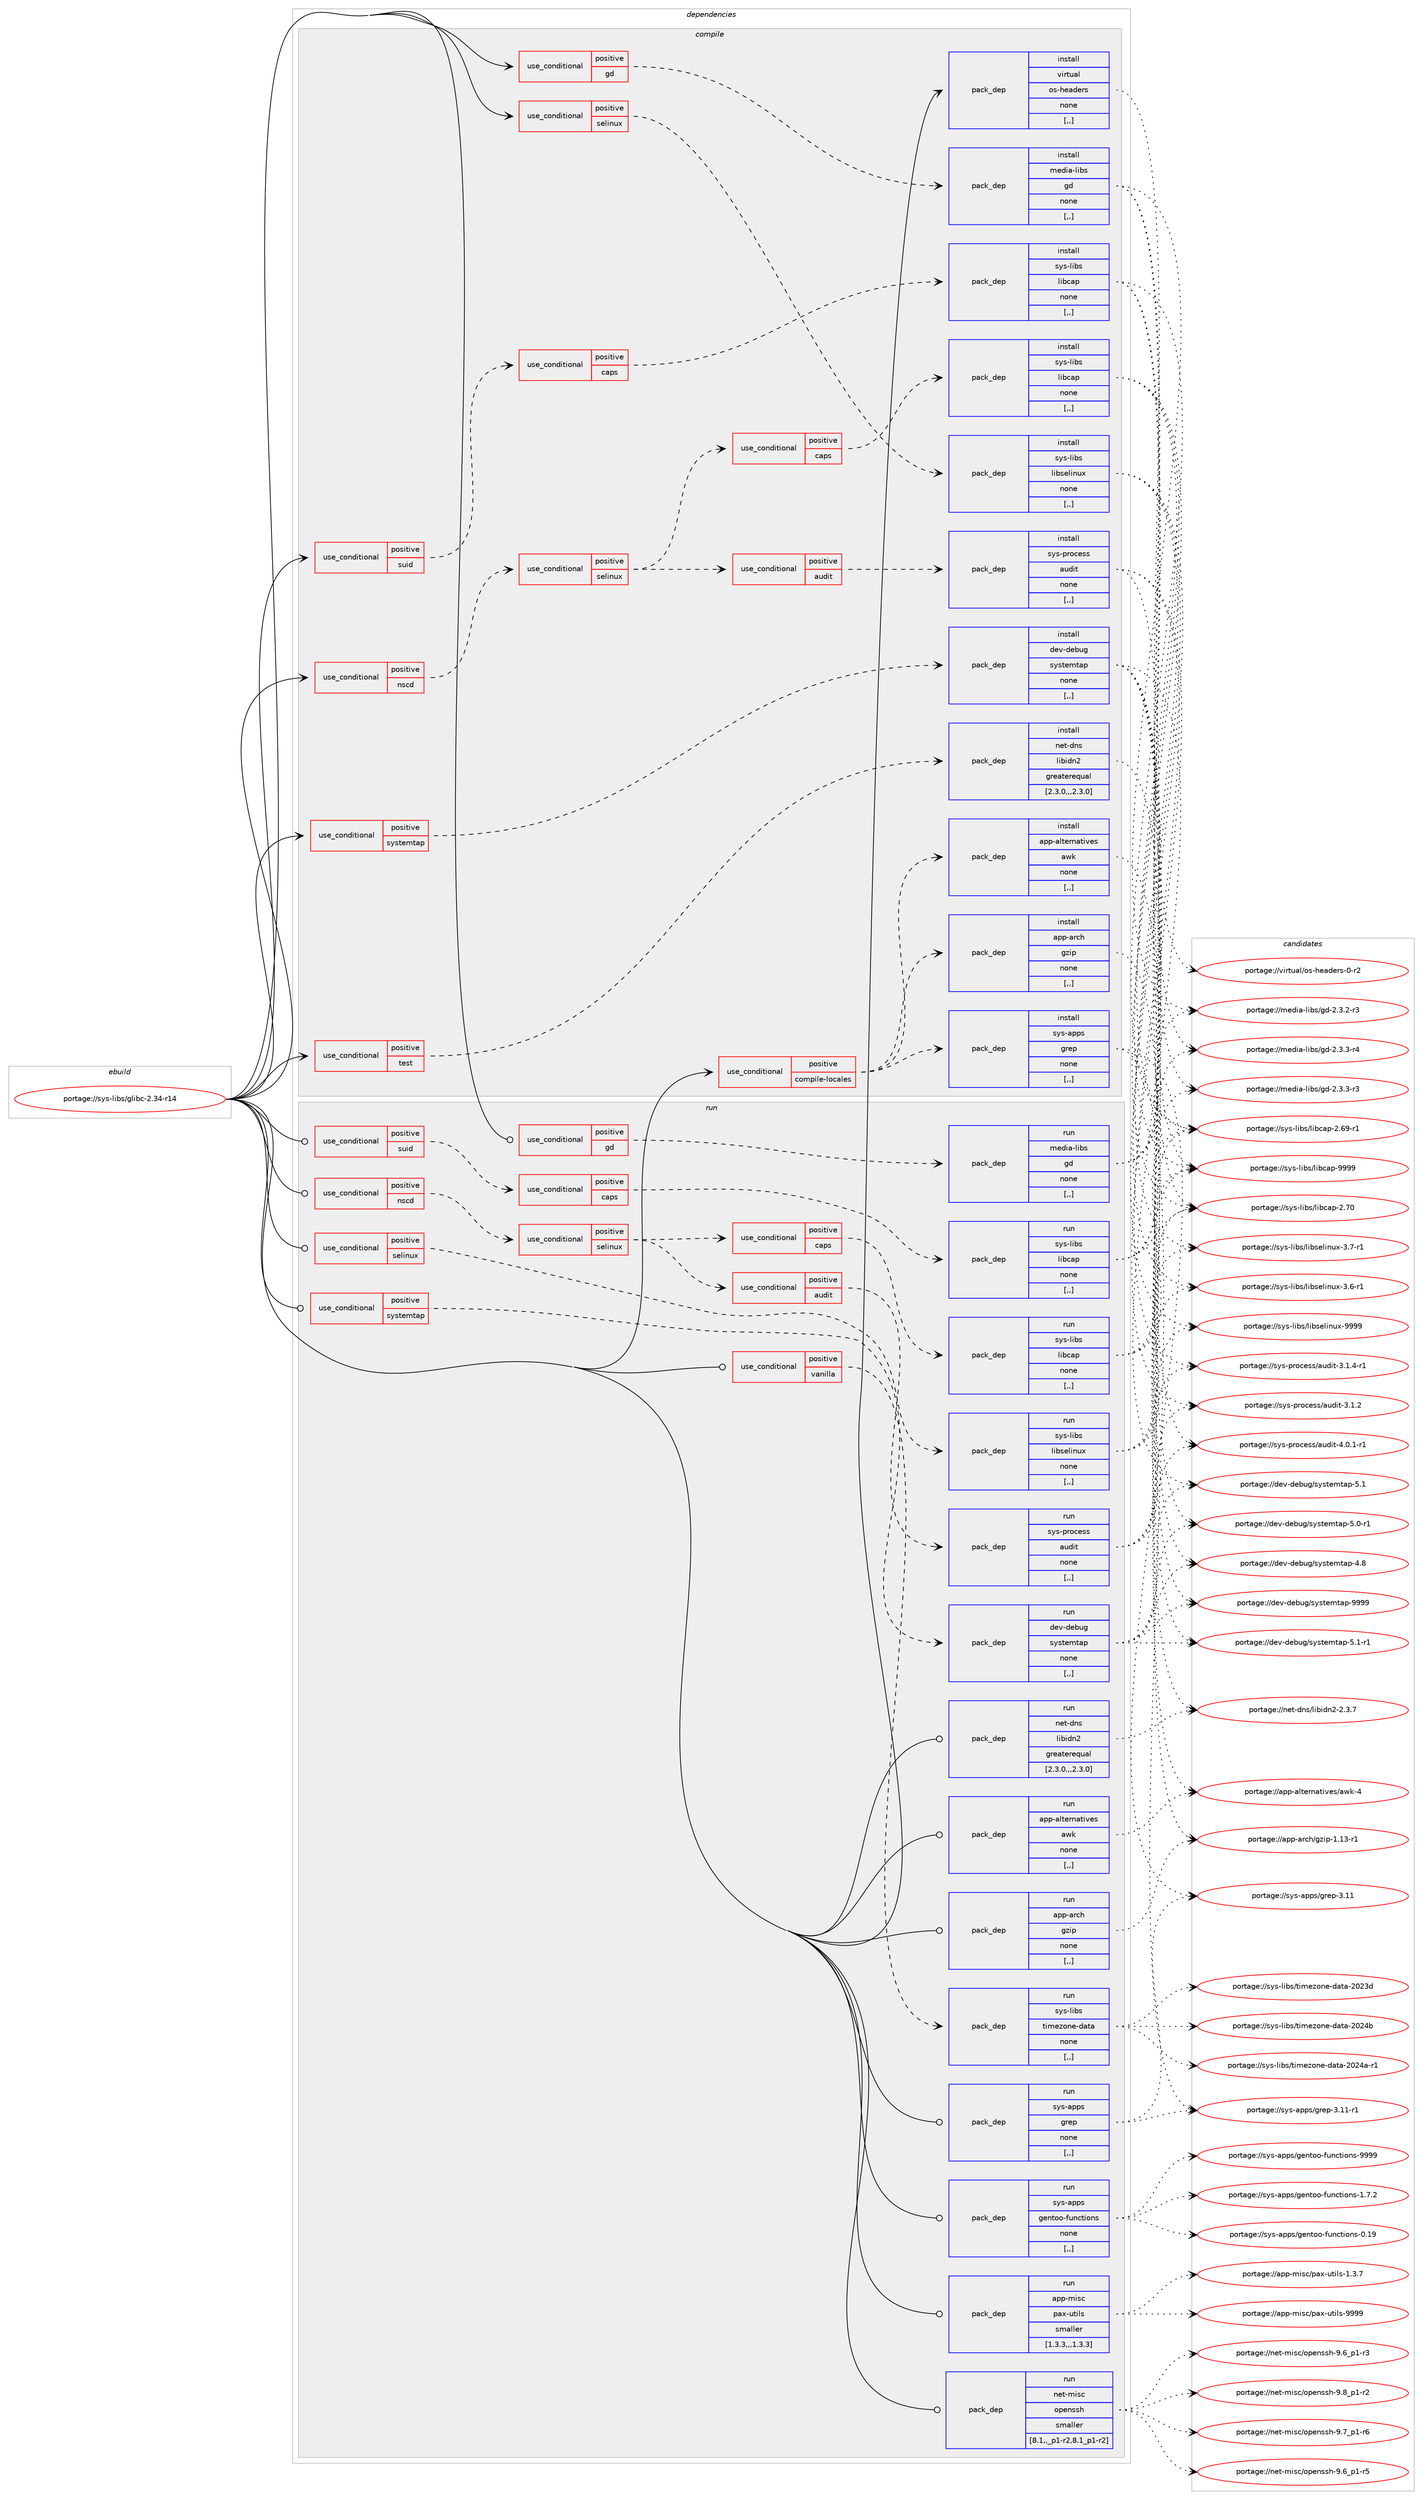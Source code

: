 digraph prolog {

# *************
# Graph options
# *************

newrank=true;
concentrate=true;
compound=true;
graph [rankdir=LR,fontname=Helvetica,fontsize=10,ranksep=1.5];#, ranksep=2.5, nodesep=0.2];
edge  [arrowhead=vee];
node  [fontname=Helvetica,fontsize=10];

# **********
# The ebuild
# **********

subgraph cluster_leftcol {
color=gray;
label=<<i>ebuild</i>>;
id [label="portage://sys-libs/glibc-2.34-r14", color=red, width=4, href="../sys-libs/glibc-2.34-r14.svg"];
}

# ****************
# The dependencies
# ****************

subgraph cluster_midcol {
color=gray;
label=<<i>dependencies</i>>;
subgraph cluster_compile {
fillcolor="#eeeeee";
style=filled;
label=<<i>compile</i>>;
subgraph cond10402 {
dependency28073 [label=<<TABLE BORDER="0" CELLBORDER="1" CELLSPACING="0" CELLPADDING="4"><TR><TD ROWSPAN="3" CELLPADDING="10">use_conditional</TD></TR><TR><TD>positive</TD></TR><TR><TD>compile-locales</TD></TR></TABLE>>, shape=none, color=red];
subgraph pack17578 {
dependency28074 [label=<<TABLE BORDER="0" CELLBORDER="1" CELLSPACING="0" CELLPADDING="4" WIDTH="220"><TR><TD ROWSPAN="6" CELLPADDING="30">pack_dep</TD></TR><TR><TD WIDTH="110">install</TD></TR><TR><TD>app-arch</TD></TR><TR><TD>gzip</TD></TR><TR><TD>none</TD></TR><TR><TD>[,,]</TD></TR></TABLE>>, shape=none, color=blue];
}
dependency28073:e -> dependency28074:w [weight=20,style="dashed",arrowhead="vee"];
subgraph pack17579 {
dependency28075 [label=<<TABLE BORDER="0" CELLBORDER="1" CELLSPACING="0" CELLPADDING="4" WIDTH="220"><TR><TD ROWSPAN="6" CELLPADDING="30">pack_dep</TD></TR><TR><TD WIDTH="110">install</TD></TR><TR><TD>sys-apps</TD></TR><TR><TD>grep</TD></TR><TR><TD>none</TD></TR><TR><TD>[,,]</TD></TR></TABLE>>, shape=none, color=blue];
}
dependency28073:e -> dependency28075:w [weight=20,style="dashed",arrowhead="vee"];
subgraph pack17580 {
dependency28076 [label=<<TABLE BORDER="0" CELLBORDER="1" CELLSPACING="0" CELLPADDING="4" WIDTH="220"><TR><TD ROWSPAN="6" CELLPADDING="30">pack_dep</TD></TR><TR><TD WIDTH="110">install</TD></TR><TR><TD>app-alternatives</TD></TR><TR><TD>awk</TD></TR><TR><TD>none</TD></TR><TR><TD>[,,]</TD></TR></TABLE>>, shape=none, color=blue];
}
dependency28073:e -> dependency28076:w [weight=20,style="dashed",arrowhead="vee"];
}
id:e -> dependency28073:w [weight=20,style="solid",arrowhead="vee"];
subgraph cond10403 {
dependency28077 [label=<<TABLE BORDER="0" CELLBORDER="1" CELLSPACING="0" CELLPADDING="4"><TR><TD ROWSPAN="3" CELLPADDING="10">use_conditional</TD></TR><TR><TD>positive</TD></TR><TR><TD>gd</TD></TR></TABLE>>, shape=none, color=red];
subgraph pack17581 {
dependency28078 [label=<<TABLE BORDER="0" CELLBORDER="1" CELLSPACING="0" CELLPADDING="4" WIDTH="220"><TR><TD ROWSPAN="6" CELLPADDING="30">pack_dep</TD></TR><TR><TD WIDTH="110">install</TD></TR><TR><TD>media-libs</TD></TR><TR><TD>gd</TD></TR><TR><TD>none</TD></TR><TR><TD>[,,]</TD></TR></TABLE>>, shape=none, color=blue];
}
dependency28077:e -> dependency28078:w [weight=20,style="dashed",arrowhead="vee"];
}
id:e -> dependency28077:w [weight=20,style="solid",arrowhead="vee"];
subgraph cond10404 {
dependency28079 [label=<<TABLE BORDER="0" CELLBORDER="1" CELLSPACING="0" CELLPADDING="4"><TR><TD ROWSPAN="3" CELLPADDING="10">use_conditional</TD></TR><TR><TD>positive</TD></TR><TR><TD>nscd</TD></TR></TABLE>>, shape=none, color=red];
subgraph cond10405 {
dependency28080 [label=<<TABLE BORDER="0" CELLBORDER="1" CELLSPACING="0" CELLPADDING="4"><TR><TD ROWSPAN="3" CELLPADDING="10">use_conditional</TD></TR><TR><TD>positive</TD></TR><TR><TD>selinux</TD></TR></TABLE>>, shape=none, color=red];
subgraph cond10406 {
dependency28081 [label=<<TABLE BORDER="0" CELLBORDER="1" CELLSPACING="0" CELLPADDING="4"><TR><TD ROWSPAN="3" CELLPADDING="10">use_conditional</TD></TR><TR><TD>positive</TD></TR><TR><TD>audit</TD></TR></TABLE>>, shape=none, color=red];
subgraph pack17582 {
dependency28082 [label=<<TABLE BORDER="0" CELLBORDER="1" CELLSPACING="0" CELLPADDING="4" WIDTH="220"><TR><TD ROWSPAN="6" CELLPADDING="30">pack_dep</TD></TR><TR><TD WIDTH="110">install</TD></TR><TR><TD>sys-process</TD></TR><TR><TD>audit</TD></TR><TR><TD>none</TD></TR><TR><TD>[,,]</TD></TR></TABLE>>, shape=none, color=blue];
}
dependency28081:e -> dependency28082:w [weight=20,style="dashed",arrowhead="vee"];
}
dependency28080:e -> dependency28081:w [weight=20,style="dashed",arrowhead="vee"];
subgraph cond10407 {
dependency28083 [label=<<TABLE BORDER="0" CELLBORDER="1" CELLSPACING="0" CELLPADDING="4"><TR><TD ROWSPAN="3" CELLPADDING="10">use_conditional</TD></TR><TR><TD>positive</TD></TR><TR><TD>caps</TD></TR></TABLE>>, shape=none, color=red];
subgraph pack17583 {
dependency28084 [label=<<TABLE BORDER="0" CELLBORDER="1" CELLSPACING="0" CELLPADDING="4" WIDTH="220"><TR><TD ROWSPAN="6" CELLPADDING="30">pack_dep</TD></TR><TR><TD WIDTH="110">install</TD></TR><TR><TD>sys-libs</TD></TR><TR><TD>libcap</TD></TR><TR><TD>none</TD></TR><TR><TD>[,,]</TD></TR></TABLE>>, shape=none, color=blue];
}
dependency28083:e -> dependency28084:w [weight=20,style="dashed",arrowhead="vee"];
}
dependency28080:e -> dependency28083:w [weight=20,style="dashed",arrowhead="vee"];
}
dependency28079:e -> dependency28080:w [weight=20,style="dashed",arrowhead="vee"];
}
id:e -> dependency28079:w [weight=20,style="solid",arrowhead="vee"];
subgraph cond10408 {
dependency28085 [label=<<TABLE BORDER="0" CELLBORDER="1" CELLSPACING="0" CELLPADDING="4"><TR><TD ROWSPAN="3" CELLPADDING="10">use_conditional</TD></TR><TR><TD>positive</TD></TR><TR><TD>selinux</TD></TR></TABLE>>, shape=none, color=red];
subgraph pack17584 {
dependency28086 [label=<<TABLE BORDER="0" CELLBORDER="1" CELLSPACING="0" CELLPADDING="4" WIDTH="220"><TR><TD ROWSPAN="6" CELLPADDING="30">pack_dep</TD></TR><TR><TD WIDTH="110">install</TD></TR><TR><TD>sys-libs</TD></TR><TR><TD>libselinux</TD></TR><TR><TD>none</TD></TR><TR><TD>[,,]</TD></TR></TABLE>>, shape=none, color=blue];
}
dependency28085:e -> dependency28086:w [weight=20,style="dashed",arrowhead="vee"];
}
id:e -> dependency28085:w [weight=20,style="solid",arrowhead="vee"];
subgraph cond10409 {
dependency28087 [label=<<TABLE BORDER="0" CELLBORDER="1" CELLSPACING="0" CELLPADDING="4"><TR><TD ROWSPAN="3" CELLPADDING="10">use_conditional</TD></TR><TR><TD>positive</TD></TR><TR><TD>suid</TD></TR></TABLE>>, shape=none, color=red];
subgraph cond10410 {
dependency28088 [label=<<TABLE BORDER="0" CELLBORDER="1" CELLSPACING="0" CELLPADDING="4"><TR><TD ROWSPAN="3" CELLPADDING="10">use_conditional</TD></TR><TR><TD>positive</TD></TR><TR><TD>caps</TD></TR></TABLE>>, shape=none, color=red];
subgraph pack17585 {
dependency28089 [label=<<TABLE BORDER="0" CELLBORDER="1" CELLSPACING="0" CELLPADDING="4" WIDTH="220"><TR><TD ROWSPAN="6" CELLPADDING="30">pack_dep</TD></TR><TR><TD WIDTH="110">install</TD></TR><TR><TD>sys-libs</TD></TR><TR><TD>libcap</TD></TR><TR><TD>none</TD></TR><TR><TD>[,,]</TD></TR></TABLE>>, shape=none, color=blue];
}
dependency28088:e -> dependency28089:w [weight=20,style="dashed",arrowhead="vee"];
}
dependency28087:e -> dependency28088:w [weight=20,style="dashed",arrowhead="vee"];
}
id:e -> dependency28087:w [weight=20,style="solid",arrowhead="vee"];
subgraph cond10411 {
dependency28090 [label=<<TABLE BORDER="0" CELLBORDER="1" CELLSPACING="0" CELLPADDING="4"><TR><TD ROWSPAN="3" CELLPADDING="10">use_conditional</TD></TR><TR><TD>positive</TD></TR><TR><TD>systemtap</TD></TR></TABLE>>, shape=none, color=red];
subgraph pack17586 {
dependency28091 [label=<<TABLE BORDER="0" CELLBORDER="1" CELLSPACING="0" CELLPADDING="4" WIDTH="220"><TR><TD ROWSPAN="6" CELLPADDING="30">pack_dep</TD></TR><TR><TD WIDTH="110">install</TD></TR><TR><TD>dev-debug</TD></TR><TR><TD>systemtap</TD></TR><TR><TD>none</TD></TR><TR><TD>[,,]</TD></TR></TABLE>>, shape=none, color=blue];
}
dependency28090:e -> dependency28091:w [weight=20,style="dashed",arrowhead="vee"];
}
id:e -> dependency28090:w [weight=20,style="solid",arrowhead="vee"];
subgraph cond10412 {
dependency28092 [label=<<TABLE BORDER="0" CELLBORDER="1" CELLSPACING="0" CELLPADDING="4"><TR><TD ROWSPAN="3" CELLPADDING="10">use_conditional</TD></TR><TR><TD>positive</TD></TR><TR><TD>test</TD></TR></TABLE>>, shape=none, color=red];
subgraph pack17587 {
dependency28093 [label=<<TABLE BORDER="0" CELLBORDER="1" CELLSPACING="0" CELLPADDING="4" WIDTH="220"><TR><TD ROWSPAN="6" CELLPADDING="30">pack_dep</TD></TR><TR><TD WIDTH="110">install</TD></TR><TR><TD>net-dns</TD></TR><TR><TD>libidn2</TD></TR><TR><TD>greaterequal</TD></TR><TR><TD>[2.3.0,,,2.3.0]</TD></TR></TABLE>>, shape=none, color=blue];
}
dependency28092:e -> dependency28093:w [weight=20,style="dashed",arrowhead="vee"];
}
id:e -> dependency28092:w [weight=20,style="solid",arrowhead="vee"];
subgraph pack17588 {
dependency28094 [label=<<TABLE BORDER="0" CELLBORDER="1" CELLSPACING="0" CELLPADDING="4" WIDTH="220"><TR><TD ROWSPAN="6" CELLPADDING="30">pack_dep</TD></TR><TR><TD WIDTH="110">install</TD></TR><TR><TD>virtual</TD></TR><TR><TD>os-headers</TD></TR><TR><TD>none</TD></TR><TR><TD>[,,]</TD></TR></TABLE>>, shape=none, color=blue];
}
id:e -> dependency28094:w [weight=20,style="solid",arrowhead="vee"];
}
subgraph cluster_compileandrun {
fillcolor="#eeeeee";
style=filled;
label=<<i>compile and run</i>>;
}
subgraph cluster_run {
fillcolor="#eeeeee";
style=filled;
label=<<i>run</i>>;
subgraph cond10413 {
dependency28095 [label=<<TABLE BORDER="0" CELLBORDER="1" CELLSPACING="0" CELLPADDING="4"><TR><TD ROWSPAN="3" CELLPADDING="10">use_conditional</TD></TR><TR><TD>positive</TD></TR><TR><TD>gd</TD></TR></TABLE>>, shape=none, color=red];
subgraph pack17589 {
dependency28096 [label=<<TABLE BORDER="0" CELLBORDER="1" CELLSPACING="0" CELLPADDING="4" WIDTH="220"><TR><TD ROWSPAN="6" CELLPADDING="30">pack_dep</TD></TR><TR><TD WIDTH="110">run</TD></TR><TR><TD>media-libs</TD></TR><TR><TD>gd</TD></TR><TR><TD>none</TD></TR><TR><TD>[,,]</TD></TR></TABLE>>, shape=none, color=blue];
}
dependency28095:e -> dependency28096:w [weight=20,style="dashed",arrowhead="vee"];
}
id:e -> dependency28095:w [weight=20,style="solid",arrowhead="odot"];
subgraph cond10414 {
dependency28097 [label=<<TABLE BORDER="0" CELLBORDER="1" CELLSPACING="0" CELLPADDING="4"><TR><TD ROWSPAN="3" CELLPADDING="10">use_conditional</TD></TR><TR><TD>positive</TD></TR><TR><TD>nscd</TD></TR></TABLE>>, shape=none, color=red];
subgraph cond10415 {
dependency28098 [label=<<TABLE BORDER="0" CELLBORDER="1" CELLSPACING="0" CELLPADDING="4"><TR><TD ROWSPAN="3" CELLPADDING="10">use_conditional</TD></TR><TR><TD>positive</TD></TR><TR><TD>selinux</TD></TR></TABLE>>, shape=none, color=red];
subgraph cond10416 {
dependency28099 [label=<<TABLE BORDER="0" CELLBORDER="1" CELLSPACING="0" CELLPADDING="4"><TR><TD ROWSPAN="3" CELLPADDING="10">use_conditional</TD></TR><TR><TD>positive</TD></TR><TR><TD>audit</TD></TR></TABLE>>, shape=none, color=red];
subgraph pack17590 {
dependency28100 [label=<<TABLE BORDER="0" CELLBORDER="1" CELLSPACING="0" CELLPADDING="4" WIDTH="220"><TR><TD ROWSPAN="6" CELLPADDING="30">pack_dep</TD></TR><TR><TD WIDTH="110">run</TD></TR><TR><TD>sys-process</TD></TR><TR><TD>audit</TD></TR><TR><TD>none</TD></TR><TR><TD>[,,]</TD></TR></TABLE>>, shape=none, color=blue];
}
dependency28099:e -> dependency28100:w [weight=20,style="dashed",arrowhead="vee"];
}
dependency28098:e -> dependency28099:w [weight=20,style="dashed",arrowhead="vee"];
subgraph cond10417 {
dependency28101 [label=<<TABLE BORDER="0" CELLBORDER="1" CELLSPACING="0" CELLPADDING="4"><TR><TD ROWSPAN="3" CELLPADDING="10">use_conditional</TD></TR><TR><TD>positive</TD></TR><TR><TD>caps</TD></TR></TABLE>>, shape=none, color=red];
subgraph pack17591 {
dependency28102 [label=<<TABLE BORDER="0" CELLBORDER="1" CELLSPACING="0" CELLPADDING="4" WIDTH="220"><TR><TD ROWSPAN="6" CELLPADDING="30">pack_dep</TD></TR><TR><TD WIDTH="110">run</TD></TR><TR><TD>sys-libs</TD></TR><TR><TD>libcap</TD></TR><TR><TD>none</TD></TR><TR><TD>[,,]</TD></TR></TABLE>>, shape=none, color=blue];
}
dependency28101:e -> dependency28102:w [weight=20,style="dashed",arrowhead="vee"];
}
dependency28098:e -> dependency28101:w [weight=20,style="dashed",arrowhead="vee"];
}
dependency28097:e -> dependency28098:w [weight=20,style="dashed",arrowhead="vee"];
}
id:e -> dependency28097:w [weight=20,style="solid",arrowhead="odot"];
subgraph cond10418 {
dependency28103 [label=<<TABLE BORDER="0" CELLBORDER="1" CELLSPACING="0" CELLPADDING="4"><TR><TD ROWSPAN="3" CELLPADDING="10">use_conditional</TD></TR><TR><TD>positive</TD></TR><TR><TD>selinux</TD></TR></TABLE>>, shape=none, color=red];
subgraph pack17592 {
dependency28104 [label=<<TABLE BORDER="0" CELLBORDER="1" CELLSPACING="0" CELLPADDING="4" WIDTH="220"><TR><TD ROWSPAN="6" CELLPADDING="30">pack_dep</TD></TR><TR><TD WIDTH="110">run</TD></TR><TR><TD>sys-libs</TD></TR><TR><TD>libselinux</TD></TR><TR><TD>none</TD></TR><TR><TD>[,,]</TD></TR></TABLE>>, shape=none, color=blue];
}
dependency28103:e -> dependency28104:w [weight=20,style="dashed",arrowhead="vee"];
}
id:e -> dependency28103:w [weight=20,style="solid",arrowhead="odot"];
subgraph cond10419 {
dependency28105 [label=<<TABLE BORDER="0" CELLBORDER="1" CELLSPACING="0" CELLPADDING="4"><TR><TD ROWSPAN="3" CELLPADDING="10">use_conditional</TD></TR><TR><TD>positive</TD></TR><TR><TD>suid</TD></TR></TABLE>>, shape=none, color=red];
subgraph cond10420 {
dependency28106 [label=<<TABLE BORDER="0" CELLBORDER="1" CELLSPACING="0" CELLPADDING="4"><TR><TD ROWSPAN="3" CELLPADDING="10">use_conditional</TD></TR><TR><TD>positive</TD></TR><TR><TD>caps</TD></TR></TABLE>>, shape=none, color=red];
subgraph pack17593 {
dependency28107 [label=<<TABLE BORDER="0" CELLBORDER="1" CELLSPACING="0" CELLPADDING="4" WIDTH="220"><TR><TD ROWSPAN="6" CELLPADDING="30">pack_dep</TD></TR><TR><TD WIDTH="110">run</TD></TR><TR><TD>sys-libs</TD></TR><TR><TD>libcap</TD></TR><TR><TD>none</TD></TR><TR><TD>[,,]</TD></TR></TABLE>>, shape=none, color=blue];
}
dependency28106:e -> dependency28107:w [weight=20,style="dashed",arrowhead="vee"];
}
dependency28105:e -> dependency28106:w [weight=20,style="dashed",arrowhead="vee"];
}
id:e -> dependency28105:w [weight=20,style="solid",arrowhead="odot"];
subgraph cond10421 {
dependency28108 [label=<<TABLE BORDER="0" CELLBORDER="1" CELLSPACING="0" CELLPADDING="4"><TR><TD ROWSPAN="3" CELLPADDING="10">use_conditional</TD></TR><TR><TD>positive</TD></TR><TR><TD>systemtap</TD></TR></TABLE>>, shape=none, color=red];
subgraph pack17594 {
dependency28109 [label=<<TABLE BORDER="0" CELLBORDER="1" CELLSPACING="0" CELLPADDING="4" WIDTH="220"><TR><TD ROWSPAN="6" CELLPADDING="30">pack_dep</TD></TR><TR><TD WIDTH="110">run</TD></TR><TR><TD>dev-debug</TD></TR><TR><TD>systemtap</TD></TR><TR><TD>none</TD></TR><TR><TD>[,,]</TD></TR></TABLE>>, shape=none, color=blue];
}
dependency28108:e -> dependency28109:w [weight=20,style="dashed",arrowhead="vee"];
}
id:e -> dependency28108:w [weight=20,style="solid",arrowhead="odot"];
subgraph cond10422 {
dependency28110 [label=<<TABLE BORDER="0" CELLBORDER="1" CELLSPACING="0" CELLPADDING="4"><TR><TD ROWSPAN="3" CELLPADDING="10">use_conditional</TD></TR><TR><TD>positive</TD></TR><TR><TD>vanilla</TD></TR></TABLE>>, shape=none, color=red];
subgraph pack17595 {
dependency28111 [label=<<TABLE BORDER="0" CELLBORDER="1" CELLSPACING="0" CELLPADDING="4" WIDTH="220"><TR><TD ROWSPAN="6" CELLPADDING="30">pack_dep</TD></TR><TR><TD WIDTH="110">run</TD></TR><TR><TD>sys-libs</TD></TR><TR><TD>timezone-data</TD></TR><TR><TD>none</TD></TR><TR><TD>[,,]</TD></TR></TABLE>>, shape=none, color=blue];
}
dependency28110:e -> dependency28111:w [weight=20,style="dashed",arrowhead="vee"];
}
id:e -> dependency28110:w [weight=20,style="solid",arrowhead="odot"];
subgraph pack17596 {
dependency28112 [label=<<TABLE BORDER="0" CELLBORDER="1" CELLSPACING="0" CELLPADDING="4" WIDTH="220"><TR><TD ROWSPAN="6" CELLPADDING="30">pack_dep</TD></TR><TR><TD WIDTH="110">run</TD></TR><TR><TD>app-alternatives</TD></TR><TR><TD>awk</TD></TR><TR><TD>none</TD></TR><TR><TD>[,,]</TD></TR></TABLE>>, shape=none, color=blue];
}
id:e -> dependency28112:w [weight=20,style="solid",arrowhead="odot"];
subgraph pack17597 {
dependency28113 [label=<<TABLE BORDER="0" CELLBORDER="1" CELLSPACING="0" CELLPADDING="4" WIDTH="220"><TR><TD ROWSPAN="6" CELLPADDING="30">pack_dep</TD></TR><TR><TD WIDTH="110">run</TD></TR><TR><TD>app-arch</TD></TR><TR><TD>gzip</TD></TR><TR><TD>none</TD></TR><TR><TD>[,,]</TD></TR></TABLE>>, shape=none, color=blue];
}
id:e -> dependency28113:w [weight=20,style="solid",arrowhead="odot"];
subgraph pack17598 {
dependency28114 [label=<<TABLE BORDER="0" CELLBORDER="1" CELLSPACING="0" CELLPADDING="4" WIDTH="220"><TR><TD ROWSPAN="6" CELLPADDING="30">pack_dep</TD></TR><TR><TD WIDTH="110">run</TD></TR><TR><TD>net-dns</TD></TR><TR><TD>libidn2</TD></TR><TR><TD>greaterequal</TD></TR><TR><TD>[2.3.0,,,2.3.0]</TD></TR></TABLE>>, shape=none, color=blue];
}
id:e -> dependency28114:w [weight=20,style="solid",arrowhead="odot"];
subgraph pack17599 {
dependency28115 [label=<<TABLE BORDER="0" CELLBORDER="1" CELLSPACING="0" CELLPADDING="4" WIDTH="220"><TR><TD ROWSPAN="6" CELLPADDING="30">pack_dep</TD></TR><TR><TD WIDTH="110">run</TD></TR><TR><TD>sys-apps</TD></TR><TR><TD>gentoo-functions</TD></TR><TR><TD>none</TD></TR><TR><TD>[,,]</TD></TR></TABLE>>, shape=none, color=blue];
}
id:e -> dependency28115:w [weight=20,style="solid",arrowhead="odot"];
subgraph pack17600 {
dependency28116 [label=<<TABLE BORDER="0" CELLBORDER="1" CELLSPACING="0" CELLPADDING="4" WIDTH="220"><TR><TD ROWSPAN="6" CELLPADDING="30">pack_dep</TD></TR><TR><TD WIDTH="110">run</TD></TR><TR><TD>sys-apps</TD></TR><TR><TD>grep</TD></TR><TR><TD>none</TD></TR><TR><TD>[,,]</TD></TR></TABLE>>, shape=none, color=blue];
}
id:e -> dependency28116:w [weight=20,style="solid",arrowhead="odot"];
subgraph pack17601 {
dependency28117 [label=<<TABLE BORDER="0" CELLBORDER="1" CELLSPACING="0" CELLPADDING="4" WIDTH="220"><TR><TD ROWSPAN="6" CELLPADDING="30">pack_dep</TD></TR><TR><TD WIDTH="110">run</TD></TR><TR><TD>app-misc</TD></TR><TR><TD>pax-utils</TD></TR><TR><TD>smaller</TD></TR><TR><TD>[1.3.3,,,1.3.3]</TD></TR></TABLE>>, shape=none, color=blue];
}
id:e -> dependency28117:w [weight=20,style="solid",arrowhead="odot"];
subgraph pack17602 {
dependency28118 [label=<<TABLE BORDER="0" CELLBORDER="1" CELLSPACING="0" CELLPADDING="4" WIDTH="220"><TR><TD ROWSPAN="6" CELLPADDING="30">pack_dep</TD></TR><TR><TD WIDTH="110">run</TD></TR><TR><TD>net-misc</TD></TR><TR><TD>openssh</TD></TR><TR><TD>smaller</TD></TR><TR><TD>[8.1,,_p1-r2,8.1_p1-r2]</TD></TR></TABLE>>, shape=none, color=blue];
}
id:e -> dependency28118:w [weight=20,style="solid",arrowhead="odot"];
}
}

# **************
# The candidates
# **************

subgraph cluster_choices {
rank=same;
color=gray;
label=<<i>candidates</i>>;

subgraph choice17578 {
color=black;
nodesep=1;
choice971121124597114991044710312210511245494649514511449 [label="portage://app-arch/gzip-1.13-r1", color=red, width=4,href="../app-arch/gzip-1.13-r1.svg"];
dependency28074:e -> choice971121124597114991044710312210511245494649514511449:w [style=dotted,weight="100"];
}
subgraph choice17579 {
color=black;
nodesep=1;
choice11512111545971121121154710311410111245514649494511449 [label="portage://sys-apps/grep-3.11-r1", color=red, width=4,href="../sys-apps/grep-3.11-r1.svg"];
choice1151211154597112112115471031141011124551464949 [label="portage://sys-apps/grep-3.11", color=red, width=4,href="../sys-apps/grep-3.11.svg"];
dependency28075:e -> choice11512111545971121121154710311410111245514649494511449:w [style=dotted,weight="100"];
dependency28075:e -> choice1151211154597112112115471031141011124551464949:w [style=dotted,weight="100"];
}
subgraph choice17580 {
color=black;
nodesep=1;
choice9711211245971081161011141109711610511810111547971191074552 [label="portage://app-alternatives/awk-4", color=red, width=4,href="../app-alternatives/awk-4.svg"];
dependency28076:e -> choice9711211245971081161011141109711610511810111547971191074552:w [style=dotted,weight="100"];
}
subgraph choice17581 {
color=black;
nodesep=1;
choice109101100105974510810598115471031004550465146514511452 [label="portage://media-libs/gd-2.3.3-r4", color=red, width=4,href="../media-libs/gd-2.3.3-r4.svg"];
choice109101100105974510810598115471031004550465146514511451 [label="portage://media-libs/gd-2.3.3-r3", color=red, width=4,href="../media-libs/gd-2.3.3-r3.svg"];
choice109101100105974510810598115471031004550465146504511451 [label="portage://media-libs/gd-2.3.2-r3", color=red, width=4,href="../media-libs/gd-2.3.2-r3.svg"];
dependency28078:e -> choice109101100105974510810598115471031004550465146514511452:w [style=dotted,weight="100"];
dependency28078:e -> choice109101100105974510810598115471031004550465146514511451:w [style=dotted,weight="100"];
dependency28078:e -> choice109101100105974510810598115471031004550465146504511451:w [style=dotted,weight="100"];
}
subgraph choice17582 {
color=black;
nodesep=1;
choice115121115451121141119910111511547971171001051164552464846494511449 [label="portage://sys-process/audit-4.0.1-r1", color=red, width=4,href="../sys-process/audit-4.0.1-r1.svg"];
choice115121115451121141119910111511547971171001051164551464946524511449 [label="portage://sys-process/audit-3.1.4-r1", color=red, width=4,href="../sys-process/audit-3.1.4-r1.svg"];
choice11512111545112114111991011151154797117100105116455146494650 [label="portage://sys-process/audit-3.1.2", color=red, width=4,href="../sys-process/audit-3.1.2.svg"];
dependency28082:e -> choice115121115451121141119910111511547971171001051164552464846494511449:w [style=dotted,weight="100"];
dependency28082:e -> choice115121115451121141119910111511547971171001051164551464946524511449:w [style=dotted,weight="100"];
dependency28082:e -> choice11512111545112114111991011151154797117100105116455146494650:w [style=dotted,weight="100"];
}
subgraph choice17583 {
color=black;
nodesep=1;
choice1151211154510810598115471081059899971124557575757 [label="portage://sys-libs/libcap-9999", color=red, width=4,href="../sys-libs/libcap-9999.svg"];
choice1151211154510810598115471081059899971124550465548 [label="portage://sys-libs/libcap-2.70", color=red, width=4,href="../sys-libs/libcap-2.70.svg"];
choice11512111545108105981154710810598999711245504654574511449 [label="portage://sys-libs/libcap-2.69-r1", color=red, width=4,href="../sys-libs/libcap-2.69-r1.svg"];
dependency28084:e -> choice1151211154510810598115471081059899971124557575757:w [style=dotted,weight="100"];
dependency28084:e -> choice1151211154510810598115471081059899971124550465548:w [style=dotted,weight="100"];
dependency28084:e -> choice11512111545108105981154710810598999711245504654574511449:w [style=dotted,weight="100"];
}
subgraph choice17584 {
color=black;
nodesep=1;
choice115121115451081059811547108105981151011081051101171204557575757 [label="portage://sys-libs/libselinux-9999", color=red, width=4,href="../sys-libs/libselinux-9999.svg"];
choice11512111545108105981154710810598115101108105110117120455146554511449 [label="portage://sys-libs/libselinux-3.7-r1", color=red, width=4,href="../sys-libs/libselinux-3.7-r1.svg"];
choice11512111545108105981154710810598115101108105110117120455146544511449 [label="portage://sys-libs/libselinux-3.6-r1", color=red, width=4,href="../sys-libs/libselinux-3.6-r1.svg"];
dependency28086:e -> choice115121115451081059811547108105981151011081051101171204557575757:w [style=dotted,weight="100"];
dependency28086:e -> choice11512111545108105981154710810598115101108105110117120455146554511449:w [style=dotted,weight="100"];
dependency28086:e -> choice11512111545108105981154710810598115101108105110117120455146544511449:w [style=dotted,weight="100"];
}
subgraph choice17585 {
color=black;
nodesep=1;
choice1151211154510810598115471081059899971124557575757 [label="portage://sys-libs/libcap-9999", color=red, width=4,href="../sys-libs/libcap-9999.svg"];
choice1151211154510810598115471081059899971124550465548 [label="portage://sys-libs/libcap-2.70", color=red, width=4,href="../sys-libs/libcap-2.70.svg"];
choice11512111545108105981154710810598999711245504654574511449 [label="portage://sys-libs/libcap-2.69-r1", color=red, width=4,href="../sys-libs/libcap-2.69-r1.svg"];
dependency28089:e -> choice1151211154510810598115471081059899971124557575757:w [style=dotted,weight="100"];
dependency28089:e -> choice1151211154510810598115471081059899971124550465548:w [style=dotted,weight="100"];
dependency28089:e -> choice11512111545108105981154710810598999711245504654574511449:w [style=dotted,weight="100"];
}
subgraph choice17586 {
color=black;
nodesep=1;
choice100101118451001019811710347115121115116101109116971124557575757 [label="portage://dev-debug/systemtap-9999", color=red, width=4,href="../dev-debug/systemtap-9999.svg"];
choice10010111845100101981171034711512111511610110911697112455346494511449 [label="portage://dev-debug/systemtap-5.1-r1", color=red, width=4,href="../dev-debug/systemtap-5.1-r1.svg"];
choice1001011184510010198117103471151211151161011091169711245534649 [label="portage://dev-debug/systemtap-5.1", color=red, width=4,href="../dev-debug/systemtap-5.1.svg"];
choice10010111845100101981171034711512111511610110911697112455346484511449 [label="portage://dev-debug/systemtap-5.0-r1", color=red, width=4,href="../dev-debug/systemtap-5.0-r1.svg"];
choice1001011184510010198117103471151211151161011091169711245524656 [label="portage://dev-debug/systemtap-4.8", color=red, width=4,href="../dev-debug/systemtap-4.8.svg"];
dependency28091:e -> choice100101118451001019811710347115121115116101109116971124557575757:w [style=dotted,weight="100"];
dependency28091:e -> choice10010111845100101981171034711512111511610110911697112455346494511449:w [style=dotted,weight="100"];
dependency28091:e -> choice1001011184510010198117103471151211151161011091169711245534649:w [style=dotted,weight="100"];
dependency28091:e -> choice10010111845100101981171034711512111511610110911697112455346484511449:w [style=dotted,weight="100"];
dependency28091:e -> choice1001011184510010198117103471151211151161011091169711245524656:w [style=dotted,weight="100"];
}
subgraph choice17587 {
color=black;
nodesep=1;
choice11010111645100110115471081059810510011050455046514655 [label="portage://net-dns/libidn2-2.3.7", color=red, width=4,href="../net-dns/libidn2-2.3.7.svg"];
dependency28093:e -> choice11010111645100110115471081059810510011050455046514655:w [style=dotted,weight="100"];
}
subgraph choice17588 {
color=black;
nodesep=1;
choice1181051141161179710847111115451041019710010111411545484511450 [label="portage://virtual/os-headers-0-r2", color=red, width=4,href="../virtual/os-headers-0-r2.svg"];
dependency28094:e -> choice1181051141161179710847111115451041019710010111411545484511450:w [style=dotted,weight="100"];
}
subgraph choice17589 {
color=black;
nodesep=1;
choice109101100105974510810598115471031004550465146514511452 [label="portage://media-libs/gd-2.3.3-r4", color=red, width=4,href="../media-libs/gd-2.3.3-r4.svg"];
choice109101100105974510810598115471031004550465146514511451 [label="portage://media-libs/gd-2.3.3-r3", color=red, width=4,href="../media-libs/gd-2.3.3-r3.svg"];
choice109101100105974510810598115471031004550465146504511451 [label="portage://media-libs/gd-2.3.2-r3", color=red, width=4,href="../media-libs/gd-2.3.2-r3.svg"];
dependency28096:e -> choice109101100105974510810598115471031004550465146514511452:w [style=dotted,weight="100"];
dependency28096:e -> choice109101100105974510810598115471031004550465146514511451:w [style=dotted,weight="100"];
dependency28096:e -> choice109101100105974510810598115471031004550465146504511451:w [style=dotted,weight="100"];
}
subgraph choice17590 {
color=black;
nodesep=1;
choice115121115451121141119910111511547971171001051164552464846494511449 [label="portage://sys-process/audit-4.0.1-r1", color=red, width=4,href="../sys-process/audit-4.0.1-r1.svg"];
choice115121115451121141119910111511547971171001051164551464946524511449 [label="portage://sys-process/audit-3.1.4-r1", color=red, width=4,href="../sys-process/audit-3.1.4-r1.svg"];
choice11512111545112114111991011151154797117100105116455146494650 [label="portage://sys-process/audit-3.1.2", color=red, width=4,href="../sys-process/audit-3.1.2.svg"];
dependency28100:e -> choice115121115451121141119910111511547971171001051164552464846494511449:w [style=dotted,weight="100"];
dependency28100:e -> choice115121115451121141119910111511547971171001051164551464946524511449:w [style=dotted,weight="100"];
dependency28100:e -> choice11512111545112114111991011151154797117100105116455146494650:w [style=dotted,weight="100"];
}
subgraph choice17591 {
color=black;
nodesep=1;
choice1151211154510810598115471081059899971124557575757 [label="portage://sys-libs/libcap-9999", color=red, width=4,href="../sys-libs/libcap-9999.svg"];
choice1151211154510810598115471081059899971124550465548 [label="portage://sys-libs/libcap-2.70", color=red, width=4,href="../sys-libs/libcap-2.70.svg"];
choice11512111545108105981154710810598999711245504654574511449 [label="portage://sys-libs/libcap-2.69-r1", color=red, width=4,href="../sys-libs/libcap-2.69-r1.svg"];
dependency28102:e -> choice1151211154510810598115471081059899971124557575757:w [style=dotted,weight="100"];
dependency28102:e -> choice1151211154510810598115471081059899971124550465548:w [style=dotted,weight="100"];
dependency28102:e -> choice11512111545108105981154710810598999711245504654574511449:w [style=dotted,weight="100"];
}
subgraph choice17592 {
color=black;
nodesep=1;
choice115121115451081059811547108105981151011081051101171204557575757 [label="portage://sys-libs/libselinux-9999", color=red, width=4,href="../sys-libs/libselinux-9999.svg"];
choice11512111545108105981154710810598115101108105110117120455146554511449 [label="portage://sys-libs/libselinux-3.7-r1", color=red, width=4,href="../sys-libs/libselinux-3.7-r1.svg"];
choice11512111545108105981154710810598115101108105110117120455146544511449 [label="portage://sys-libs/libselinux-3.6-r1", color=red, width=4,href="../sys-libs/libselinux-3.6-r1.svg"];
dependency28104:e -> choice115121115451081059811547108105981151011081051101171204557575757:w [style=dotted,weight="100"];
dependency28104:e -> choice11512111545108105981154710810598115101108105110117120455146554511449:w [style=dotted,weight="100"];
dependency28104:e -> choice11512111545108105981154710810598115101108105110117120455146544511449:w [style=dotted,weight="100"];
}
subgraph choice17593 {
color=black;
nodesep=1;
choice1151211154510810598115471081059899971124557575757 [label="portage://sys-libs/libcap-9999", color=red, width=4,href="../sys-libs/libcap-9999.svg"];
choice1151211154510810598115471081059899971124550465548 [label="portage://sys-libs/libcap-2.70", color=red, width=4,href="../sys-libs/libcap-2.70.svg"];
choice11512111545108105981154710810598999711245504654574511449 [label="portage://sys-libs/libcap-2.69-r1", color=red, width=4,href="../sys-libs/libcap-2.69-r1.svg"];
dependency28107:e -> choice1151211154510810598115471081059899971124557575757:w [style=dotted,weight="100"];
dependency28107:e -> choice1151211154510810598115471081059899971124550465548:w [style=dotted,weight="100"];
dependency28107:e -> choice11512111545108105981154710810598999711245504654574511449:w [style=dotted,weight="100"];
}
subgraph choice17594 {
color=black;
nodesep=1;
choice100101118451001019811710347115121115116101109116971124557575757 [label="portage://dev-debug/systemtap-9999", color=red, width=4,href="../dev-debug/systemtap-9999.svg"];
choice10010111845100101981171034711512111511610110911697112455346494511449 [label="portage://dev-debug/systemtap-5.1-r1", color=red, width=4,href="../dev-debug/systemtap-5.1-r1.svg"];
choice1001011184510010198117103471151211151161011091169711245534649 [label="portage://dev-debug/systemtap-5.1", color=red, width=4,href="../dev-debug/systemtap-5.1.svg"];
choice10010111845100101981171034711512111511610110911697112455346484511449 [label="portage://dev-debug/systemtap-5.0-r1", color=red, width=4,href="../dev-debug/systemtap-5.0-r1.svg"];
choice1001011184510010198117103471151211151161011091169711245524656 [label="portage://dev-debug/systemtap-4.8", color=red, width=4,href="../dev-debug/systemtap-4.8.svg"];
dependency28109:e -> choice100101118451001019811710347115121115116101109116971124557575757:w [style=dotted,weight="100"];
dependency28109:e -> choice10010111845100101981171034711512111511610110911697112455346494511449:w [style=dotted,weight="100"];
dependency28109:e -> choice1001011184510010198117103471151211151161011091169711245534649:w [style=dotted,weight="100"];
dependency28109:e -> choice10010111845100101981171034711512111511610110911697112455346484511449:w [style=dotted,weight="100"];
dependency28109:e -> choice1001011184510010198117103471151211151161011091169711245524656:w [style=dotted,weight="100"];
}
subgraph choice17595 {
color=black;
nodesep=1;
choice115121115451081059811547116105109101122111110101451009711697455048505298 [label="portage://sys-libs/timezone-data-2024b", color=red, width=4,href="../sys-libs/timezone-data-2024b.svg"];
choice1151211154510810598115471161051091011221111101014510097116974550485052974511449 [label="portage://sys-libs/timezone-data-2024a-r1", color=red, width=4,href="../sys-libs/timezone-data-2024a-r1.svg"];
choice1151211154510810598115471161051091011221111101014510097116974550485051100 [label="portage://sys-libs/timezone-data-2023d", color=red, width=4,href="../sys-libs/timezone-data-2023d.svg"];
dependency28111:e -> choice115121115451081059811547116105109101122111110101451009711697455048505298:w [style=dotted,weight="100"];
dependency28111:e -> choice1151211154510810598115471161051091011221111101014510097116974550485052974511449:w [style=dotted,weight="100"];
dependency28111:e -> choice1151211154510810598115471161051091011221111101014510097116974550485051100:w [style=dotted,weight="100"];
}
subgraph choice17596 {
color=black;
nodesep=1;
choice9711211245971081161011141109711610511810111547971191074552 [label="portage://app-alternatives/awk-4", color=red, width=4,href="../app-alternatives/awk-4.svg"];
dependency28112:e -> choice9711211245971081161011141109711610511810111547971191074552:w [style=dotted,weight="100"];
}
subgraph choice17597 {
color=black;
nodesep=1;
choice971121124597114991044710312210511245494649514511449 [label="portage://app-arch/gzip-1.13-r1", color=red, width=4,href="../app-arch/gzip-1.13-r1.svg"];
dependency28113:e -> choice971121124597114991044710312210511245494649514511449:w [style=dotted,weight="100"];
}
subgraph choice17598 {
color=black;
nodesep=1;
choice11010111645100110115471081059810510011050455046514655 [label="portage://net-dns/libidn2-2.3.7", color=red, width=4,href="../net-dns/libidn2-2.3.7.svg"];
dependency28114:e -> choice11010111645100110115471081059810510011050455046514655:w [style=dotted,weight="100"];
}
subgraph choice17599 {
color=black;
nodesep=1;
choice11512111545971121121154710310111011611111145102117110991161051111101154557575757 [label="portage://sys-apps/gentoo-functions-9999", color=red, width=4,href="../sys-apps/gentoo-functions-9999.svg"];
choice1151211154597112112115471031011101161111114510211711099116105111110115454946554650 [label="portage://sys-apps/gentoo-functions-1.7.2", color=red, width=4,href="../sys-apps/gentoo-functions-1.7.2.svg"];
choice11512111545971121121154710310111011611111145102117110991161051111101154548464957 [label="portage://sys-apps/gentoo-functions-0.19", color=red, width=4,href="../sys-apps/gentoo-functions-0.19.svg"];
dependency28115:e -> choice11512111545971121121154710310111011611111145102117110991161051111101154557575757:w [style=dotted,weight="100"];
dependency28115:e -> choice1151211154597112112115471031011101161111114510211711099116105111110115454946554650:w [style=dotted,weight="100"];
dependency28115:e -> choice11512111545971121121154710310111011611111145102117110991161051111101154548464957:w [style=dotted,weight="100"];
}
subgraph choice17600 {
color=black;
nodesep=1;
choice11512111545971121121154710311410111245514649494511449 [label="portage://sys-apps/grep-3.11-r1", color=red, width=4,href="../sys-apps/grep-3.11-r1.svg"];
choice1151211154597112112115471031141011124551464949 [label="portage://sys-apps/grep-3.11", color=red, width=4,href="../sys-apps/grep-3.11.svg"];
dependency28116:e -> choice11512111545971121121154710311410111245514649494511449:w [style=dotted,weight="100"];
dependency28116:e -> choice1151211154597112112115471031141011124551464949:w [style=dotted,weight="100"];
}
subgraph choice17601 {
color=black;
nodesep=1;
choice9711211245109105115994711297120451171161051081154557575757 [label="portage://app-misc/pax-utils-9999", color=red, width=4,href="../app-misc/pax-utils-9999.svg"];
choice971121124510910511599471129712045117116105108115454946514655 [label="portage://app-misc/pax-utils-1.3.7", color=red, width=4,href="../app-misc/pax-utils-1.3.7.svg"];
dependency28117:e -> choice9711211245109105115994711297120451171161051081154557575757:w [style=dotted,weight="100"];
dependency28117:e -> choice971121124510910511599471129712045117116105108115454946514655:w [style=dotted,weight="100"];
}
subgraph choice17602 {
color=black;
nodesep=1;
choice1101011164510910511599471111121011101151151044557465695112494511450 [label="portage://net-misc/openssh-9.8_p1-r2", color=red, width=4,href="../net-misc/openssh-9.8_p1-r2.svg"];
choice1101011164510910511599471111121011101151151044557465595112494511454 [label="portage://net-misc/openssh-9.7_p1-r6", color=red, width=4,href="../net-misc/openssh-9.7_p1-r6.svg"];
choice1101011164510910511599471111121011101151151044557465495112494511453 [label="portage://net-misc/openssh-9.6_p1-r5", color=red, width=4,href="../net-misc/openssh-9.6_p1-r5.svg"];
choice1101011164510910511599471111121011101151151044557465495112494511451 [label="portage://net-misc/openssh-9.6_p1-r3", color=red, width=4,href="../net-misc/openssh-9.6_p1-r3.svg"];
dependency28118:e -> choice1101011164510910511599471111121011101151151044557465695112494511450:w [style=dotted,weight="100"];
dependency28118:e -> choice1101011164510910511599471111121011101151151044557465595112494511454:w [style=dotted,weight="100"];
dependency28118:e -> choice1101011164510910511599471111121011101151151044557465495112494511453:w [style=dotted,weight="100"];
dependency28118:e -> choice1101011164510910511599471111121011101151151044557465495112494511451:w [style=dotted,weight="100"];
}
}

}
